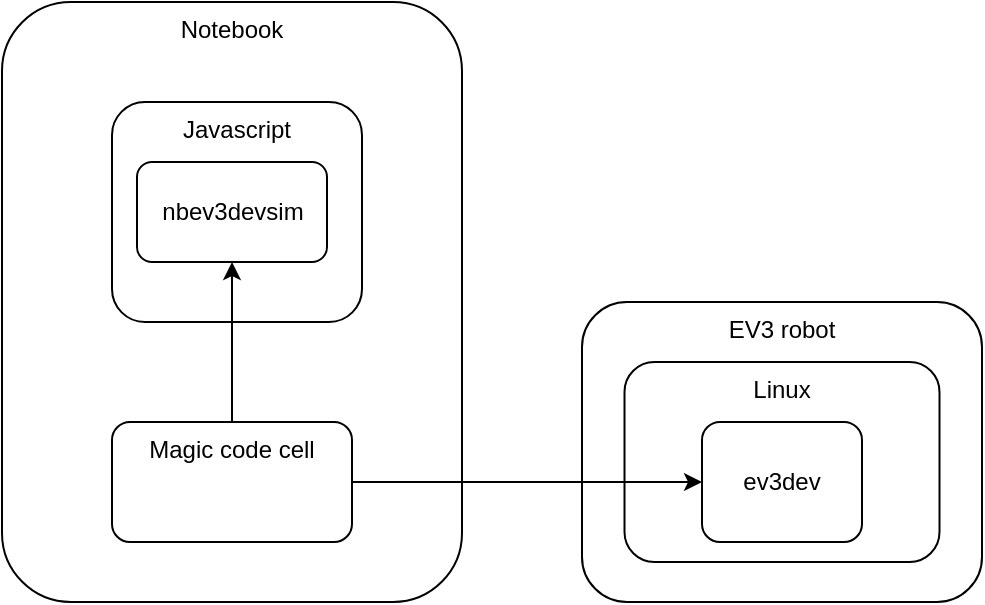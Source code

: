 <mxfile version="12.1.7" type="device" pages="1"><diagram id="1cP2nqDghhnsI2lXzkRY" name="Page-1"><mxGraphModel dx="946" dy="651" grid="1" gridSize="10" guides="1" tooltips="1" connect="1" arrows="1" fold="1" page="1" pageScale="1" pageWidth="850" pageHeight="1100" math="0" shadow="0"><root><mxCell id="0"/><mxCell id="1" parent="0"/><mxCell id="O3MLVD4xaij_OaxZ8Bqj-1" value="Notebook" style="rounded=1;whiteSpace=wrap;html=1;verticalAlign=top;" parent="1" vertex="1"><mxGeometry x="130" y="190" width="230" height="300" as="geometry"/></mxCell><mxCell id="O3MLVD4xaij_OaxZ8Bqj-2" value="Magic code cell" style="rounded=1;whiteSpace=wrap;html=1;verticalAlign=top;" parent="1" vertex="1"><mxGeometry x="185" y="400" width="120" height="60" as="geometry"/></mxCell><mxCell id="O3MLVD4xaij_OaxZ8Bqj-3" value="Javascript" style="rounded=1;whiteSpace=wrap;html=1;verticalAlign=top;" parent="1" vertex="1"><mxGeometry x="185" y="240" width="125" height="110" as="geometry"/></mxCell><mxCell id="O3MLVD4xaij_OaxZ8Bqj-5" value="EV3 robot" style="rounded=1;whiteSpace=wrap;html=1;verticalAlign=top;" parent="1" vertex="1"><mxGeometry x="420" y="340" width="200" height="150" as="geometry"/></mxCell><mxCell id="O3MLVD4xaij_OaxZ8Bqj-6" value="Linux" style="rounded=1;whiteSpace=wrap;html=1;verticalAlign=top;" parent="1" vertex="1"><mxGeometry x="441.25" y="370" width="157.5" height="100" as="geometry"/></mxCell><mxCell id="O3MLVD4xaij_OaxZ8Bqj-7" value="nbev3devsim" style="rounded=1;whiteSpace=wrap;html=1;" parent="1" vertex="1"><mxGeometry x="197.5" y="270" width="95" height="50" as="geometry"/></mxCell><mxCell id="O3MLVD4xaij_OaxZ8Bqj-10" value="" style="endArrow=classic;html=1;exitX=0.5;exitY=0;exitDx=0;exitDy=0;entryX=0.5;entryY=1;entryDx=0;entryDy=0;" parent="1" source="O3MLVD4xaij_OaxZ8Bqj-2" target="O3MLVD4xaij_OaxZ8Bqj-7" edge="1"><mxGeometry width="50" height="50" relative="1" as="geometry"><mxPoint x="400" y="290" as="sourcePoint"/><mxPoint x="450" y="240" as="targetPoint"/></mxGeometry></mxCell><mxCell id="O3MLVD4xaij_OaxZ8Bqj-11" value="ev3dev" style="rounded=1;whiteSpace=wrap;html=1;" parent="1" vertex="1"><mxGeometry x="480" y="400" width="80" height="60" as="geometry"/></mxCell><mxCell id="O3MLVD4xaij_OaxZ8Bqj-12" value="" style="endArrow=classic;html=1;exitX=1;exitY=0.5;exitDx=0;exitDy=0;entryX=0;entryY=0.5;entryDx=0;entryDy=0;" parent="1" source="O3MLVD4xaij_OaxZ8Bqj-2" target="O3MLVD4xaij_OaxZ8Bqj-11" edge="1"><mxGeometry width="50" height="50" relative="1" as="geometry"><mxPoint x="400" y="290" as="sourcePoint"/><mxPoint x="450" y="240" as="targetPoint"/></mxGeometry></mxCell></root></mxGraphModel></diagram></mxfile>